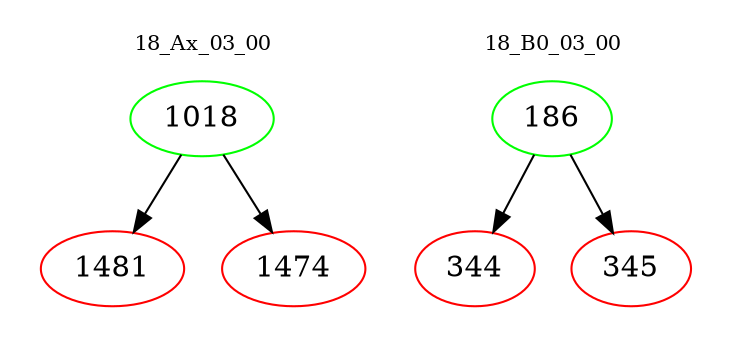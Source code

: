digraph{
subgraph cluster_0 {
color = white
label = "18_Ax_03_00";
fontsize=10;
T0_1018 [label="1018", color="green"]
T0_1018 -> T0_1481 [color="black"]
T0_1481 [label="1481", color="red"]
T0_1018 -> T0_1474 [color="black"]
T0_1474 [label="1474", color="red"]
}
subgraph cluster_1 {
color = white
label = "18_B0_03_00";
fontsize=10;
T1_186 [label="186", color="green"]
T1_186 -> T1_344 [color="black"]
T1_344 [label="344", color="red"]
T1_186 -> T1_345 [color="black"]
T1_345 [label="345", color="red"]
}
}
